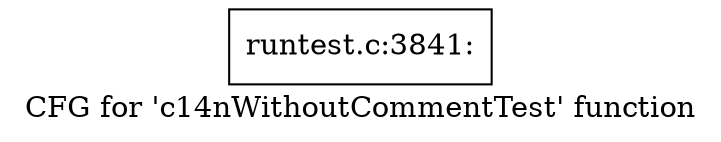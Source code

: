 digraph "CFG for 'c14nWithoutCommentTest' function" {
	label="CFG for 'c14nWithoutCommentTest' function";

	Node0x43269a0 [shape=record,label="{runtest.c:3841:}"];
}
